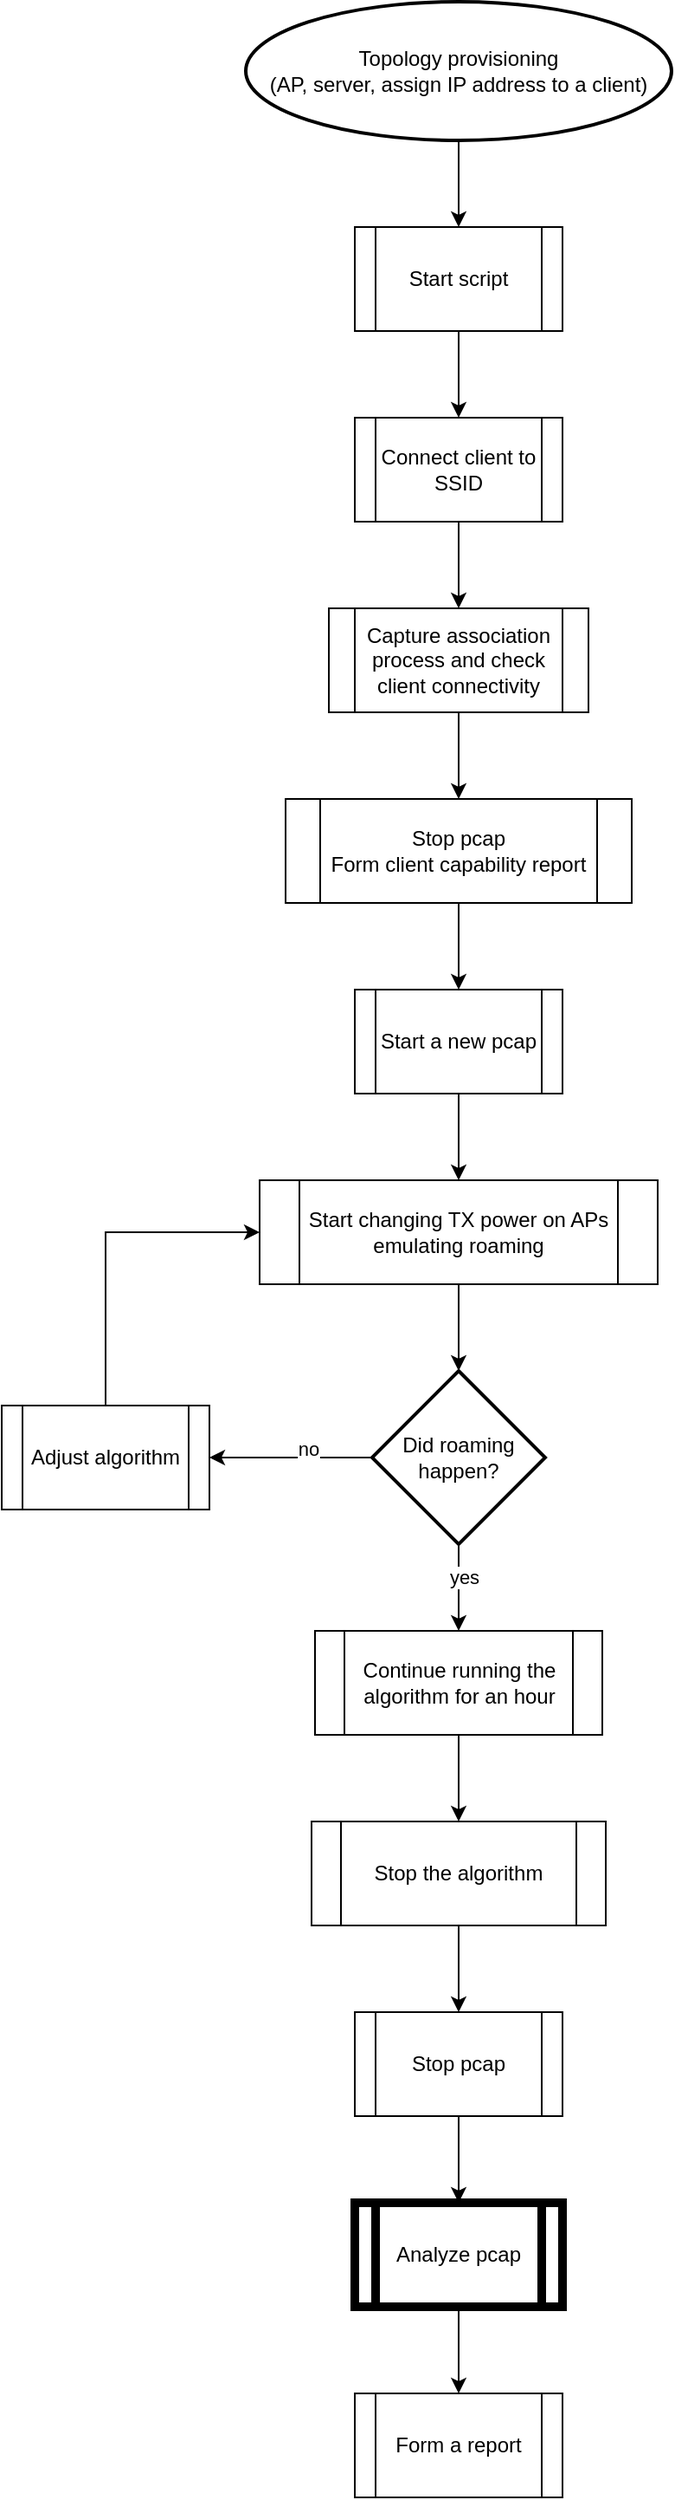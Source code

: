 <mxfile version="14.0.1" type="github">
  <diagram id="p_Ik-KB9Dxw_5yPirhdf" name="Page-1">
    <mxGraphModel dx="2066" dy="1140" grid="1" gridSize="10" guides="1" tooltips="1" connect="1" arrows="1" fold="1" page="1" pageScale="1" pageWidth="1169" pageHeight="1654" math="0" shadow="0">
      <root>
        <mxCell id="0" />
        <mxCell id="1" parent="0" />
        <mxCell id="KcKDbvXVwN8wzxXxUmIj-26" style="edgeStyle=orthogonalEdgeStyle;rounded=0;orthogonalLoop=1;jettySize=auto;html=1;entryX=0.5;entryY=0;entryDx=0;entryDy=0;" parent="1" source="KcKDbvXVwN8wzxXxUmIj-2" target="KcKDbvXVwN8wzxXxUmIj-4" edge="1">
          <mxGeometry relative="1" as="geometry" />
        </mxCell>
        <mxCell id="KcKDbvXVwN8wzxXxUmIj-2" value="&lt;div&gt;Topology provisioning&lt;/div&gt;&lt;div&gt;(AP, server, assign IP address to a client)&lt;br&gt;&lt;/div&gt;" style="strokeWidth=2;html=1;shape=mxgraph.flowchart.start_1;whiteSpace=wrap;" parent="1" vertex="1">
          <mxGeometry x="461" y="60" width="246" height="80" as="geometry" />
        </mxCell>
        <mxCell id="KcKDbvXVwN8wzxXxUmIj-27" style="edgeStyle=orthogonalEdgeStyle;rounded=0;orthogonalLoop=1;jettySize=auto;html=1;entryX=0.5;entryY=0;entryDx=0;entryDy=0;" parent="1" source="KcKDbvXVwN8wzxXxUmIj-4" target="KcKDbvXVwN8wzxXxUmIj-5" edge="1">
          <mxGeometry relative="1" as="geometry" />
        </mxCell>
        <mxCell id="KcKDbvXVwN8wzxXxUmIj-4" value="Start script" style="shape=process;whiteSpace=wrap;html=1;backgroundOutline=1;" parent="1" vertex="1">
          <mxGeometry x="524" y="190" width="120" height="60" as="geometry" />
        </mxCell>
        <mxCell id="KcKDbvXVwN8wzxXxUmIj-28" style="edgeStyle=orthogonalEdgeStyle;rounded=0;orthogonalLoop=1;jettySize=auto;html=1;entryX=0.5;entryY=0;entryDx=0;entryDy=0;" parent="1" source="KcKDbvXVwN8wzxXxUmIj-5" target="KcKDbvXVwN8wzxXxUmIj-7" edge="1">
          <mxGeometry relative="1" as="geometry" />
        </mxCell>
        <mxCell id="KcKDbvXVwN8wzxXxUmIj-5" value="Connect client to SSID" style="shape=process;whiteSpace=wrap;html=1;backgroundOutline=1;" parent="1" vertex="1">
          <mxGeometry x="524" y="300" width="120" height="60" as="geometry" />
        </mxCell>
        <mxCell id="KcKDbvXVwN8wzxXxUmIj-29" style="edgeStyle=orthogonalEdgeStyle;rounded=0;orthogonalLoop=1;jettySize=auto;html=1;entryX=0.5;entryY=0;entryDx=0;entryDy=0;" parent="1" source="KcKDbvXVwN8wzxXxUmIj-7" target="KcKDbvXVwN8wzxXxUmIj-19" edge="1">
          <mxGeometry relative="1" as="geometry" />
        </mxCell>
        <mxCell id="KcKDbvXVwN8wzxXxUmIj-7" value="Capture association process and check client connectivity" style="shape=process;whiteSpace=wrap;html=1;backgroundOutline=1;" parent="1" vertex="1">
          <mxGeometry x="509" y="410" width="150" height="60" as="geometry" />
        </mxCell>
        <mxCell id="KcKDbvXVwN8wzxXxUmIj-11" value="Form a report" style="shape=process;whiteSpace=wrap;html=1;backgroundOutline=1;" parent="1" vertex="1">
          <mxGeometry x="524" y="1440" width="120" height="60" as="geometry" />
        </mxCell>
        <mxCell id="KcKDbvXVwN8wzxXxUmIj-37" value="" style="edgeStyle=orthogonalEdgeStyle;rounded=0;orthogonalLoop=1;jettySize=auto;html=1;" parent="1" source="KcKDbvXVwN8wzxXxUmIj-12" target="KcKDbvXVwN8wzxXxUmIj-11" edge="1">
          <mxGeometry relative="1" as="geometry" />
        </mxCell>
        <mxCell id="KcKDbvXVwN8wzxXxUmIj-12" value="Analyze pcap" style="shape=process;whiteSpace=wrap;html=1;backgroundOutline=1;strokeWidth=5;" parent="1" vertex="1">
          <mxGeometry x="524" y="1330" width="120" height="60" as="geometry" />
        </mxCell>
        <mxCell id="KcKDbvXVwN8wzxXxUmIj-36" value="" style="edgeStyle=orthogonalEdgeStyle;rounded=0;orthogonalLoop=1;jettySize=auto;html=1;" parent="1" source="KcKDbvXVwN8wzxXxUmIj-13" target="KcKDbvXVwN8wzxXxUmIj-12" edge="1">
          <mxGeometry relative="1" as="geometry" />
        </mxCell>
        <mxCell id="KcKDbvXVwN8wzxXxUmIj-13" value="Stop pcap" style="shape=process;whiteSpace=wrap;html=1;backgroundOutline=1;" parent="1" vertex="1">
          <mxGeometry x="524" y="1220" width="120" height="60" as="geometry" />
        </mxCell>
        <mxCell id="KcKDbvXVwN8wzxXxUmIj-35" value="" style="edgeStyle=orthogonalEdgeStyle;rounded=0;orthogonalLoop=1;jettySize=auto;html=1;" parent="1" source="KcKDbvXVwN8wzxXxUmIj-14" target="KcKDbvXVwN8wzxXxUmIj-13" edge="1">
          <mxGeometry relative="1" as="geometry" />
        </mxCell>
        <mxCell id="KcKDbvXVwN8wzxXxUmIj-14" value="Stop the algorithm" style="shape=process;whiteSpace=wrap;html=1;backgroundOutline=1;" parent="1" vertex="1">
          <mxGeometry x="499" y="1110" width="170" height="60" as="geometry" />
        </mxCell>
        <mxCell id="KcKDbvXVwN8wzxXxUmIj-34" value="" style="edgeStyle=orthogonalEdgeStyle;rounded=0;orthogonalLoop=1;jettySize=auto;html=1;" parent="1" source="KcKDbvXVwN8wzxXxUmIj-15" target="KcKDbvXVwN8wzxXxUmIj-14" edge="1">
          <mxGeometry relative="1" as="geometry" />
        </mxCell>
        <mxCell id="KcKDbvXVwN8wzxXxUmIj-15" value="Continue running the algorithm for an hour" style="shape=process;whiteSpace=wrap;html=1;backgroundOutline=1;" parent="1" vertex="1">
          <mxGeometry x="501" y="1000" width="166" height="60" as="geometry" />
        </mxCell>
        <mxCell id="KcKDbvXVwN8wzxXxUmIj-24" style="edgeStyle=orthogonalEdgeStyle;rounded=0;orthogonalLoop=1;jettySize=auto;html=1;exitX=0.5;exitY=0;exitDx=0;exitDy=0;entryX=0;entryY=0.5;entryDx=0;entryDy=0;" parent="1" source="KcKDbvXVwN8wzxXxUmIj-16" target="KcKDbvXVwN8wzxXxUmIj-17" edge="1">
          <mxGeometry relative="1" as="geometry" />
        </mxCell>
        <mxCell id="KcKDbvXVwN8wzxXxUmIj-16" value="Adjust algorithm" style="shape=process;whiteSpace=wrap;html=1;backgroundOutline=1;" parent="1" vertex="1">
          <mxGeometry x="320" y="870" width="120" height="60" as="geometry" />
        </mxCell>
        <mxCell id="KcKDbvXVwN8wzxXxUmIj-32" style="edgeStyle=orthogonalEdgeStyle;rounded=0;orthogonalLoop=1;jettySize=auto;html=1;exitX=0.5;exitY=1;exitDx=0;exitDy=0;entryX=0.5;entryY=0;entryDx=0;entryDy=0;entryPerimeter=0;" parent="1" source="KcKDbvXVwN8wzxXxUmIj-17" target="KcKDbvXVwN8wzxXxUmIj-20" edge="1">
          <mxGeometry relative="1" as="geometry" />
        </mxCell>
        <mxCell id="KcKDbvXVwN8wzxXxUmIj-17" value="Start changing TX power on APs emulating roaming" style="shape=process;whiteSpace=wrap;html=1;backgroundOutline=1;" parent="1" vertex="1">
          <mxGeometry x="469" y="740" width="230" height="60" as="geometry" />
        </mxCell>
        <mxCell id="KcKDbvXVwN8wzxXxUmIj-31" style="edgeStyle=orthogonalEdgeStyle;rounded=0;orthogonalLoop=1;jettySize=auto;html=1;entryX=0.5;entryY=0;entryDx=0;entryDy=0;" parent="1" source="KcKDbvXVwN8wzxXxUmIj-18" target="KcKDbvXVwN8wzxXxUmIj-17" edge="1">
          <mxGeometry relative="1" as="geometry" />
        </mxCell>
        <mxCell id="KcKDbvXVwN8wzxXxUmIj-18" value="Start a new pcap" style="shape=process;whiteSpace=wrap;html=1;backgroundOutline=1;" parent="1" vertex="1">
          <mxGeometry x="524" y="630" width="120" height="60" as="geometry" />
        </mxCell>
        <mxCell id="KcKDbvXVwN8wzxXxUmIj-30" style="edgeStyle=orthogonalEdgeStyle;rounded=0;orthogonalLoop=1;jettySize=auto;html=1;entryX=0.5;entryY=0;entryDx=0;entryDy=0;" parent="1" source="KcKDbvXVwN8wzxXxUmIj-19" target="KcKDbvXVwN8wzxXxUmIj-18" edge="1">
          <mxGeometry relative="1" as="geometry" />
        </mxCell>
        <mxCell id="KcKDbvXVwN8wzxXxUmIj-19" value="&lt;div&gt;Stop pcap&lt;/div&gt;&lt;div&gt;Form client capability report&lt;br&gt;&lt;/div&gt;" style="shape=process;whiteSpace=wrap;html=1;backgroundOutline=1;" parent="1" vertex="1">
          <mxGeometry x="484" y="520" width="200" height="60" as="geometry" />
        </mxCell>
        <mxCell id="KcKDbvXVwN8wzxXxUmIj-21" value="" style="edgeStyle=orthogonalEdgeStyle;rounded=0;orthogonalLoop=1;jettySize=auto;html=1;" parent="1" source="KcKDbvXVwN8wzxXxUmIj-20" target="KcKDbvXVwN8wzxXxUmIj-16" edge="1">
          <mxGeometry relative="1" as="geometry" />
        </mxCell>
        <mxCell id="KcKDbvXVwN8wzxXxUmIj-25" value="no" style="edgeLabel;html=1;align=center;verticalAlign=middle;resizable=0;points=[];" parent="KcKDbvXVwN8wzxXxUmIj-21" vertex="1" connectable="0">
          <mxGeometry x="-0.218" y="-5" relative="1" as="geometry">
            <mxPoint as="offset" />
          </mxGeometry>
        </mxCell>
        <mxCell id="KcKDbvXVwN8wzxXxUmIj-33" value="" style="edgeStyle=orthogonalEdgeStyle;rounded=0;orthogonalLoop=1;jettySize=auto;html=1;" parent="1" source="KcKDbvXVwN8wzxXxUmIj-20" target="KcKDbvXVwN8wzxXxUmIj-15" edge="1">
          <mxGeometry relative="1" as="geometry" />
        </mxCell>
        <mxCell id="KcKDbvXVwN8wzxXxUmIj-38" value="yes" style="edgeLabel;html=1;align=center;verticalAlign=middle;resizable=0;points=[];" parent="KcKDbvXVwN8wzxXxUmIj-33" vertex="1" connectable="0">
          <mxGeometry x="-0.264" y="3" relative="1" as="geometry">
            <mxPoint as="offset" />
          </mxGeometry>
        </mxCell>
        <mxCell id="KcKDbvXVwN8wzxXxUmIj-20" value="Did roaming happen?" style="strokeWidth=2;html=1;shape=mxgraph.flowchart.decision;whiteSpace=wrap;" parent="1" vertex="1">
          <mxGeometry x="534" y="850" width="100" height="100" as="geometry" />
        </mxCell>
      </root>
    </mxGraphModel>
  </diagram>
</mxfile>
